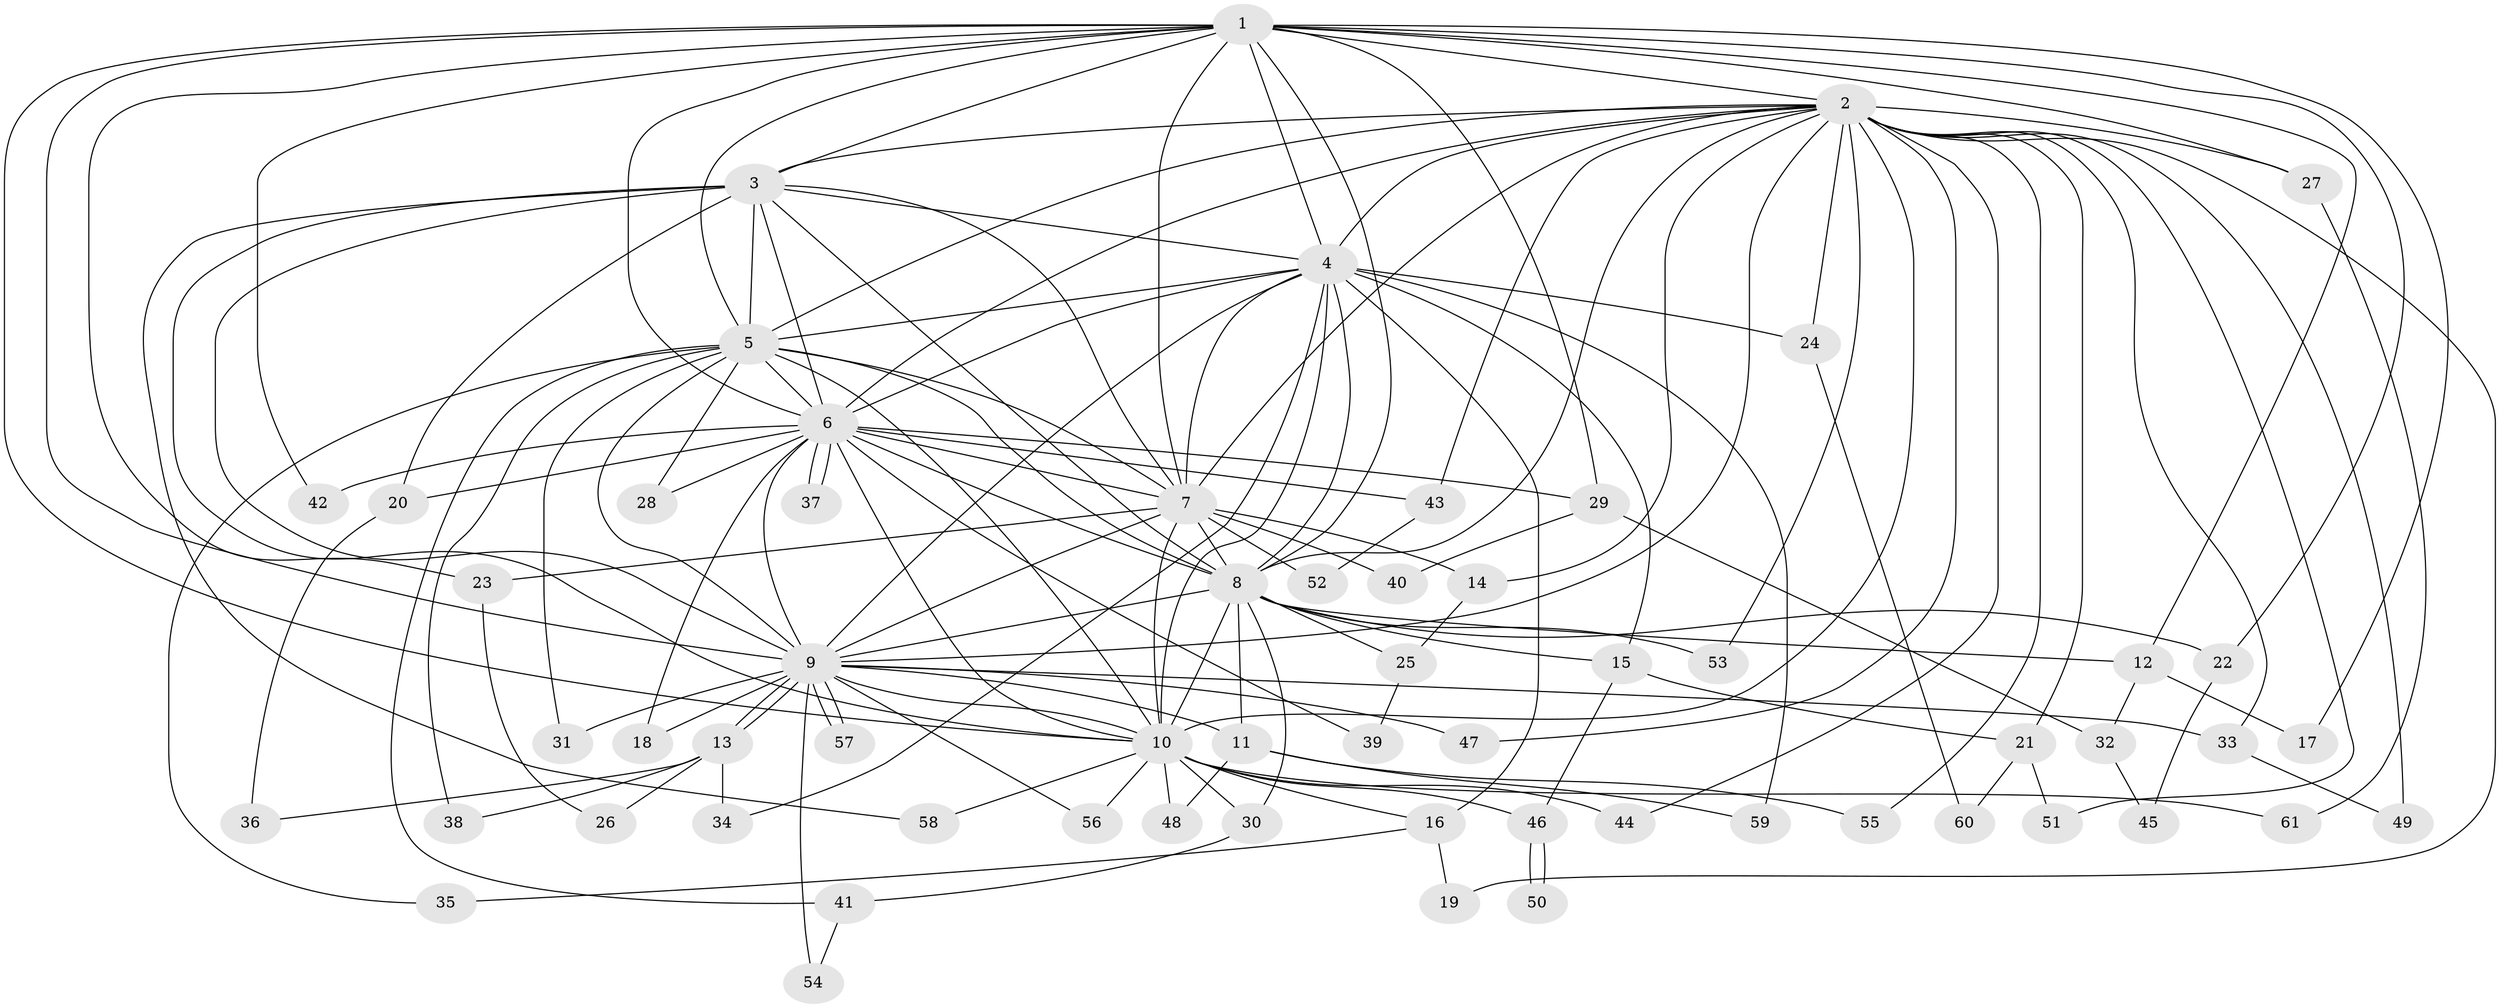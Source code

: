 // Generated by graph-tools (version 1.1) at 2025/25/03/09/25 03:25:48]
// undirected, 61 vertices, 147 edges
graph export_dot {
graph [start="1"]
  node [color=gray90,style=filled];
  1;
  2;
  3;
  4;
  5;
  6;
  7;
  8;
  9;
  10;
  11;
  12;
  13;
  14;
  15;
  16;
  17;
  18;
  19;
  20;
  21;
  22;
  23;
  24;
  25;
  26;
  27;
  28;
  29;
  30;
  31;
  32;
  33;
  34;
  35;
  36;
  37;
  38;
  39;
  40;
  41;
  42;
  43;
  44;
  45;
  46;
  47;
  48;
  49;
  50;
  51;
  52;
  53;
  54;
  55;
  56;
  57;
  58;
  59;
  60;
  61;
  1 -- 2;
  1 -- 3;
  1 -- 4;
  1 -- 5;
  1 -- 6;
  1 -- 7;
  1 -- 8;
  1 -- 9;
  1 -- 10;
  1 -- 12;
  1 -- 17;
  1 -- 22;
  1 -- 23;
  1 -- 27;
  1 -- 29;
  1 -- 42;
  2 -- 3;
  2 -- 4;
  2 -- 5;
  2 -- 6;
  2 -- 7;
  2 -- 8;
  2 -- 9;
  2 -- 10;
  2 -- 14;
  2 -- 19;
  2 -- 21;
  2 -- 24;
  2 -- 27;
  2 -- 33;
  2 -- 43;
  2 -- 44;
  2 -- 47;
  2 -- 49;
  2 -- 51;
  2 -- 53;
  2 -- 55;
  3 -- 4;
  3 -- 5;
  3 -- 6;
  3 -- 7;
  3 -- 8;
  3 -- 9;
  3 -- 10;
  3 -- 20;
  3 -- 58;
  4 -- 5;
  4 -- 6;
  4 -- 7;
  4 -- 8;
  4 -- 9;
  4 -- 10;
  4 -- 15;
  4 -- 16;
  4 -- 24;
  4 -- 34;
  4 -- 59;
  5 -- 6;
  5 -- 7;
  5 -- 8;
  5 -- 9;
  5 -- 10;
  5 -- 28;
  5 -- 31;
  5 -- 35;
  5 -- 38;
  5 -- 41;
  6 -- 7;
  6 -- 8;
  6 -- 9;
  6 -- 10;
  6 -- 18;
  6 -- 20;
  6 -- 28;
  6 -- 29;
  6 -- 37;
  6 -- 37;
  6 -- 39;
  6 -- 42;
  6 -- 43;
  7 -- 8;
  7 -- 9;
  7 -- 10;
  7 -- 14;
  7 -- 23;
  7 -- 40;
  7 -- 52;
  8 -- 9;
  8 -- 10;
  8 -- 11;
  8 -- 12;
  8 -- 15;
  8 -- 22;
  8 -- 25;
  8 -- 30;
  8 -- 53;
  9 -- 10;
  9 -- 11;
  9 -- 13;
  9 -- 13;
  9 -- 18;
  9 -- 31;
  9 -- 33;
  9 -- 47;
  9 -- 54;
  9 -- 56;
  9 -- 57;
  9 -- 57;
  10 -- 16;
  10 -- 30;
  10 -- 44;
  10 -- 46;
  10 -- 48;
  10 -- 56;
  10 -- 58;
  10 -- 61;
  11 -- 48;
  11 -- 55;
  11 -- 59;
  12 -- 17;
  12 -- 32;
  13 -- 26;
  13 -- 34;
  13 -- 36;
  13 -- 38;
  14 -- 25;
  15 -- 21;
  15 -- 46;
  16 -- 19;
  16 -- 35;
  20 -- 36;
  21 -- 51;
  21 -- 60;
  22 -- 45;
  23 -- 26;
  24 -- 60;
  25 -- 39;
  27 -- 61;
  29 -- 32;
  29 -- 40;
  30 -- 41;
  32 -- 45;
  33 -- 49;
  41 -- 54;
  43 -- 52;
  46 -- 50;
  46 -- 50;
}
